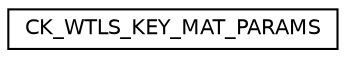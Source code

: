 digraph "Graphical Class Hierarchy"
{
  edge [fontname="Helvetica",fontsize="10",labelfontname="Helvetica",labelfontsize="10"];
  node [fontname="Helvetica",fontsize="10",shape=record];
  rankdir="LR";
  Node0 [label="CK_WTLS_KEY_MAT_PARAMS",height=0.2,width=0.4,color="black", fillcolor="white", style="filled",URL="$struct_c_k___w_t_l_s___k_e_y___m_a_t___p_a_r_a_m_s.html"];
}
